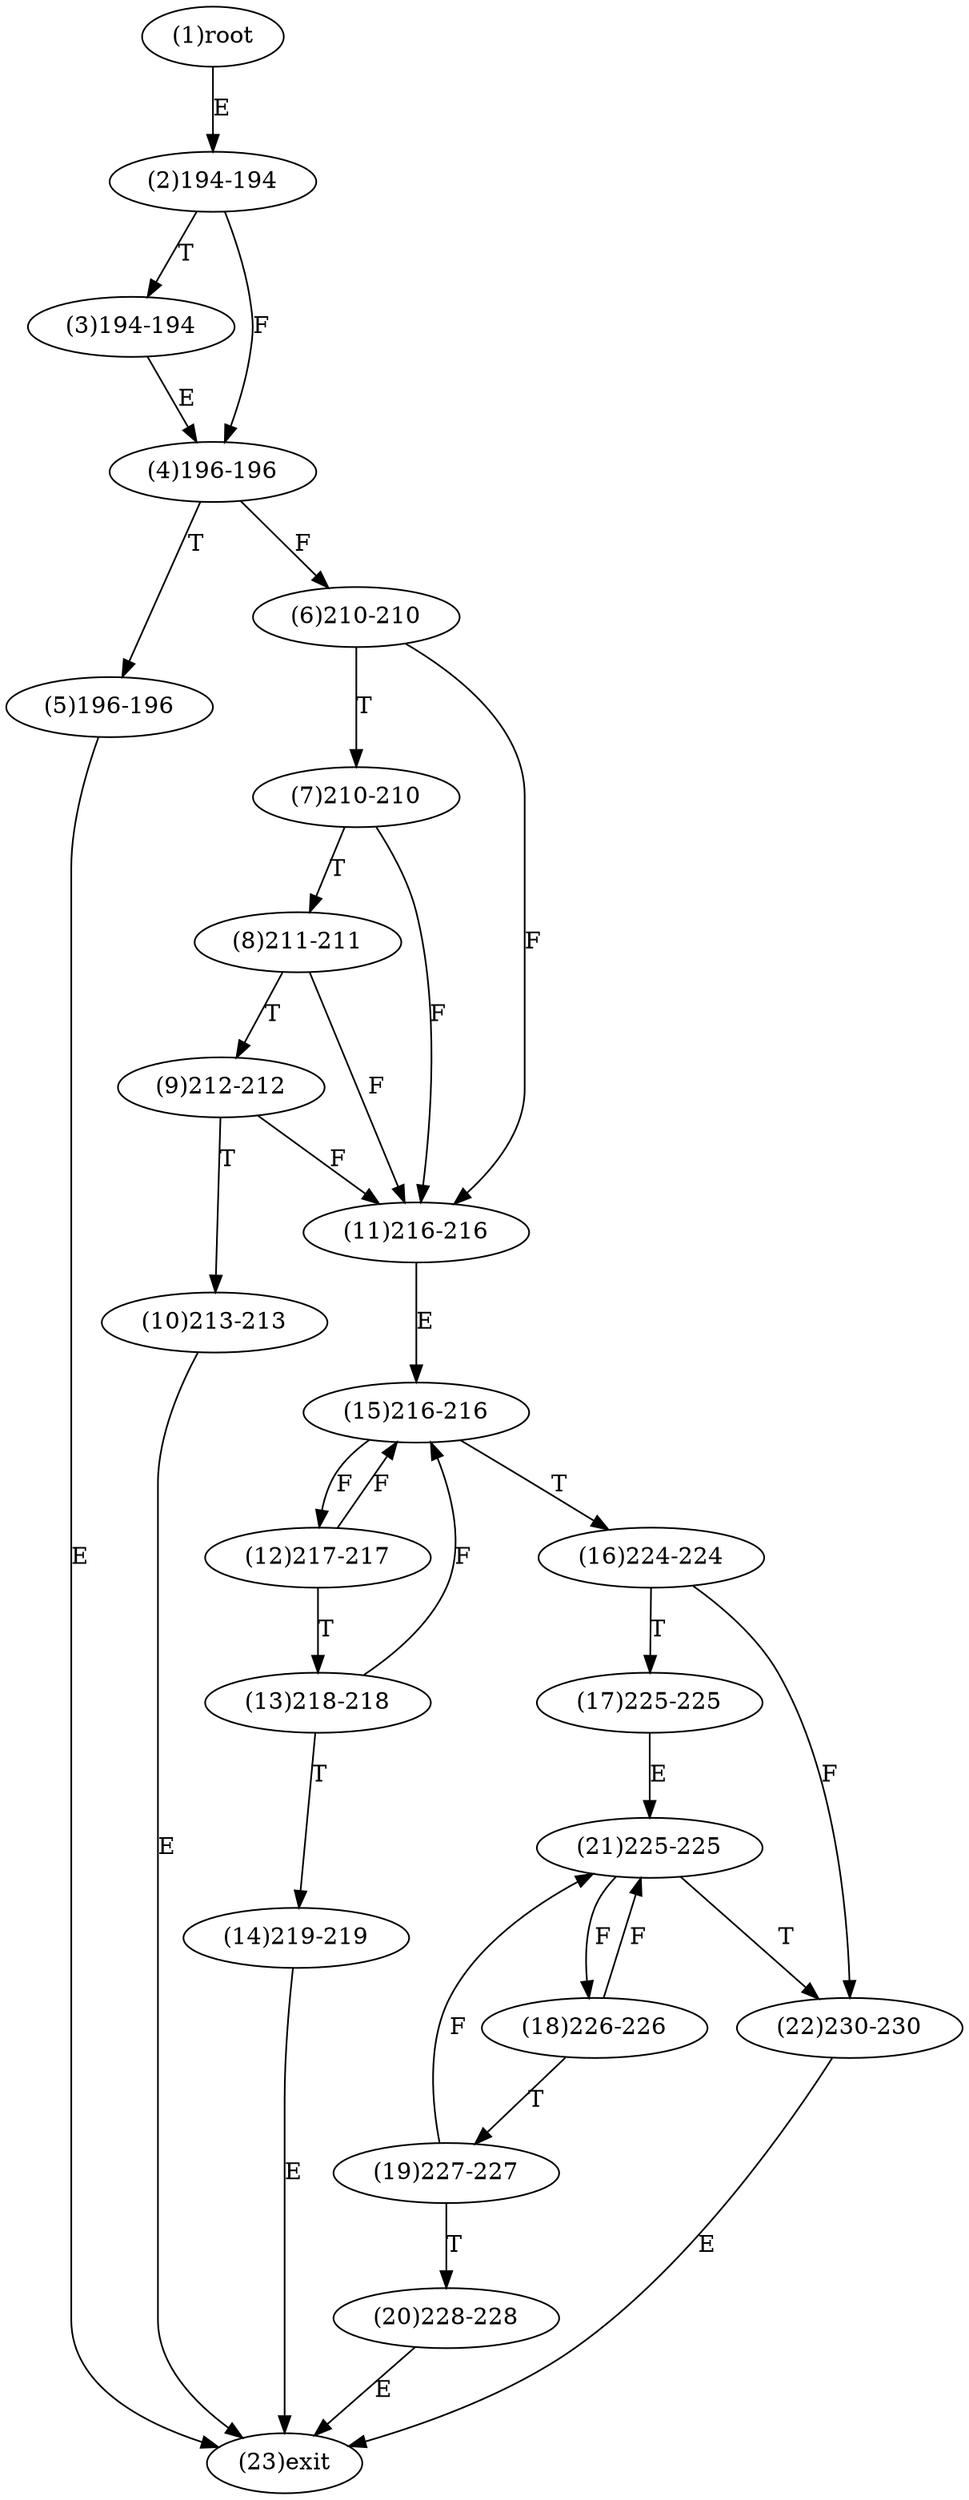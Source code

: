 digraph "" { 
1[ label="(1)root"];
2[ label="(2)194-194"];
3[ label="(3)194-194"];
4[ label="(4)196-196"];
5[ label="(5)196-196"];
6[ label="(6)210-210"];
7[ label="(7)210-210"];
8[ label="(8)211-211"];
9[ label="(9)212-212"];
10[ label="(10)213-213"];
11[ label="(11)216-216"];
12[ label="(12)217-217"];
13[ label="(13)218-218"];
14[ label="(14)219-219"];
15[ label="(15)216-216"];
17[ label="(17)225-225"];
16[ label="(16)224-224"];
19[ label="(19)227-227"];
18[ label="(18)226-226"];
21[ label="(21)225-225"];
20[ label="(20)228-228"];
23[ label="(23)exit"];
22[ label="(22)230-230"];
1->2[ label="E"];
2->4[ label="F"];
2->3[ label="T"];
3->4[ label="E"];
4->6[ label="F"];
4->5[ label="T"];
5->23[ label="E"];
6->11[ label="F"];
6->7[ label="T"];
7->11[ label="F"];
7->8[ label="T"];
8->11[ label="F"];
8->9[ label="T"];
9->11[ label="F"];
9->10[ label="T"];
10->23[ label="E"];
11->15[ label="E"];
12->15[ label="F"];
12->13[ label="T"];
13->15[ label="F"];
13->14[ label="T"];
14->23[ label="E"];
15->12[ label="F"];
15->16[ label="T"];
16->22[ label="F"];
16->17[ label="T"];
17->21[ label="E"];
18->21[ label="F"];
18->19[ label="T"];
19->21[ label="F"];
19->20[ label="T"];
20->23[ label="E"];
21->18[ label="F"];
21->22[ label="T"];
22->23[ label="E"];
}